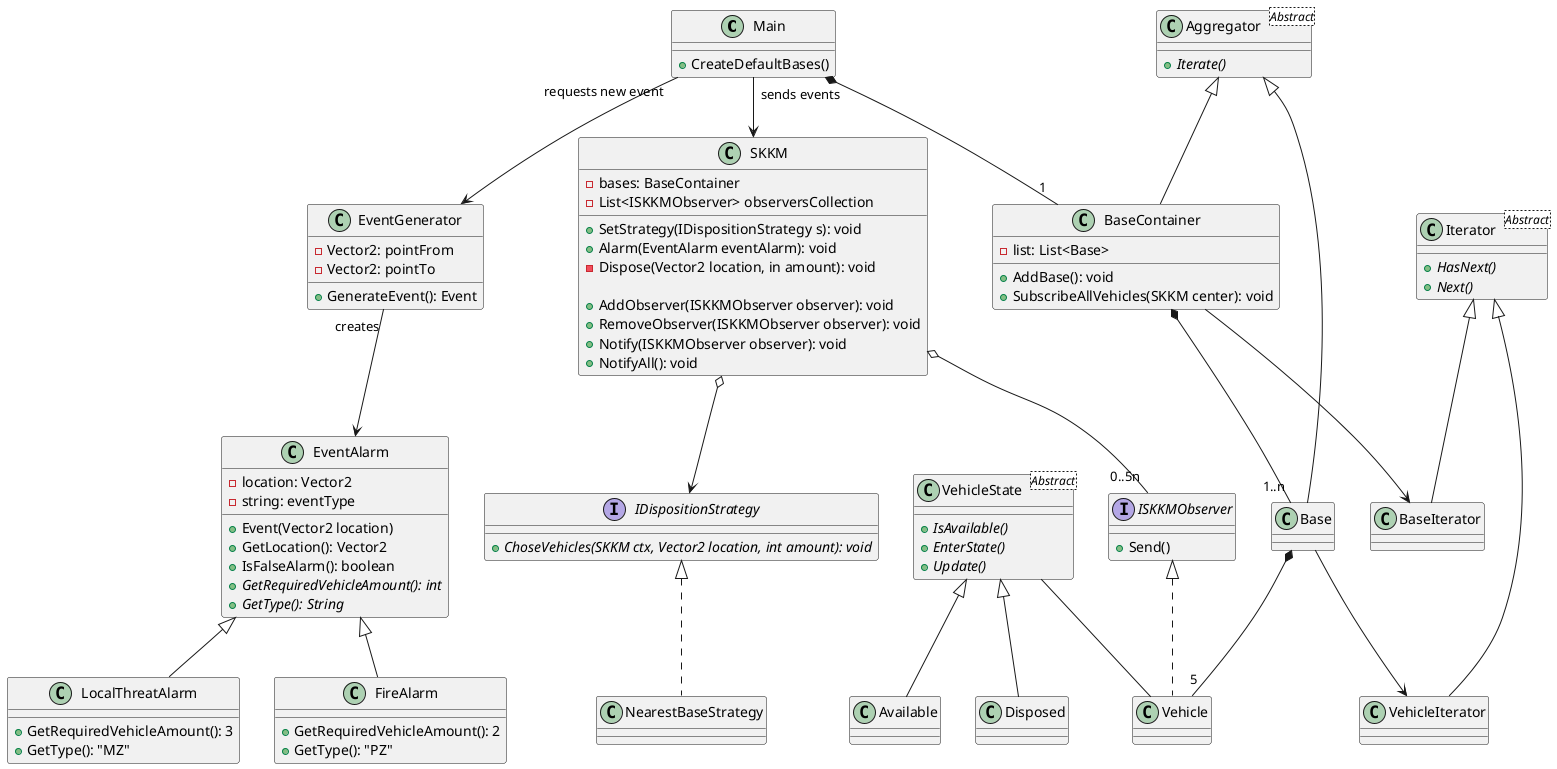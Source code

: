 @startuml

class Main{
    +CreateDefaultBases()
}

class EventGenerator{
    -Vector2: pointFrom
    -Vector2: pointTo
    +GenerateEvent(): Event
}

class EventAlarm{
    -location: Vector2
    -string: eventType
    +Event(Vector2 location)
    +GetLocation(): Vector2
    +IsFalseAlarm(): boolean
    +<i>GetRequiredVehicleAmount(): int
    +<i>GetType(): String
}


class FireAlarm extends EventAlarm{
    +GetRequiredVehicleAmount(): 2
    +GetType(): "PZ"
}

class LocalThreatAlarm extends EventAlarm{
    +GetRequiredVehicleAmount(): 3
    +GetType(): "MZ"
}

interface ISKKMObserver
{
    +Send()
}


class SKKM{
    -bases: BaseContainer
    -List<ISKKMObserver> observersCollection
    +SetStrategy(IDispositionStrategy s): void
    +Alarm(EventAlarm eventAlarm): void
    -Dispose(Vector2 location, in amount): void

    +AddObserver(ISKKMObserver observer): void
    +RemoveObserver(ISKKMObserver observer): void
    +Notify(ISKKMObserver observer): void
    +NotifyAll(): void
}
'Note right: bla bla

class Iterator<Abstract>{
    +<i>HasNext()
    +<i>Next()
}
class Aggregator<Abstract>{
    +<i>Iterate()
}

class BaseContainer extends Aggregator
{
    -list: List<Base>
    +AddBase(): void
    +SubscribeAllVehicles(SKKM center): void
}

class BaseIterator extends Iterator
{

}

class Base extends Aggregator
{

}

class VehicleIterator extends Iterator
{

}

class Vehicle implements ISKKMObserver{

}



interface IDispositionStrategy{
    +<i>ChoseVehicles(SKKM ctx, Vector2 location, int amount): void
}

class NearestBaseStrategy implements IDispositionStrategy {
}

class VehicleState<Abstract>{
    +<i>IsAvailable()</i>
    +<i>EnterState()</i>
    +<i>Update()</i>
}

class Available extends VehicleState{
}

class Disposed extends VehicleState{
}


'Fire ..> "can transition" FalseAlarm
'OtherEvent ..> "can transition" FalseAlarm
EventGenerator "creates" --> EventAlarm
Main "sends events"--> SKKM
Main "requests new event"--> EventGenerator
SKKM o-- "0..5n" ISKKMObserver
SKKM o--> IDispositionStrategy
Main *--"1" BaseContainer
BaseContainer *--"1..n" Base
Base *-- "5" Vehicle
VehicleState -- Vehicle
'Main ... NearestBaseStrategy

Base --> VehicleIterator
BaseContainer --> BaseIterator


'note left of EventManager: Update is called every frame\nand is defined by Unity Engine\nin MonoBehaviour
@enduml